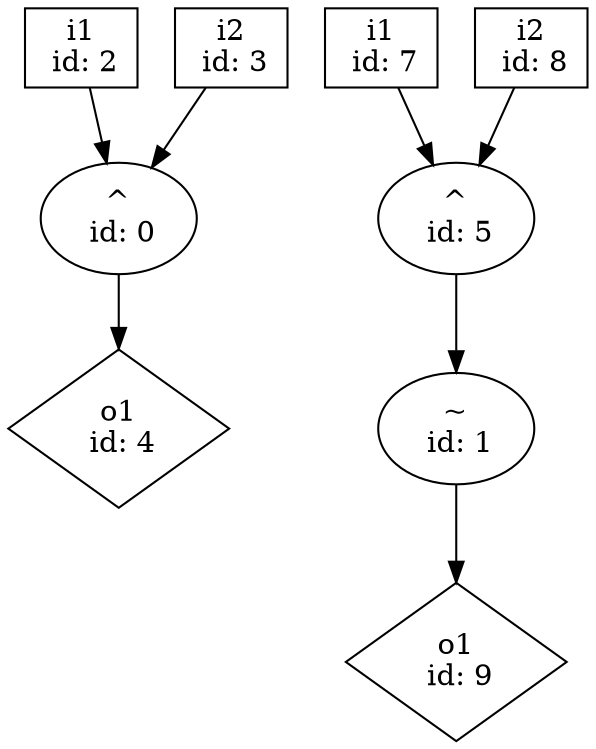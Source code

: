 digraph G {
n0 [label="^\n id: 0"];
n2 [label="i1\n id: 2",shape="box"];
n3 [label="i2\n id: 3",shape="box"];
n4 [label="o1\n id: 4",shape="diamond"];
n5 [label="^\n id: 5"];
n7 [label="i1\n id: 7",shape="box"];
n8 [label="i2\n id: 8",shape="box"];
n9 [label="o1\n id: 9",shape="diamond"];
n1 [label="~\n id: 1"];
n0 -> n4
n2 -> n0
n3 -> n0
n5 -> n1
n7 -> n5
n8 -> n5
n1 -> n9
}